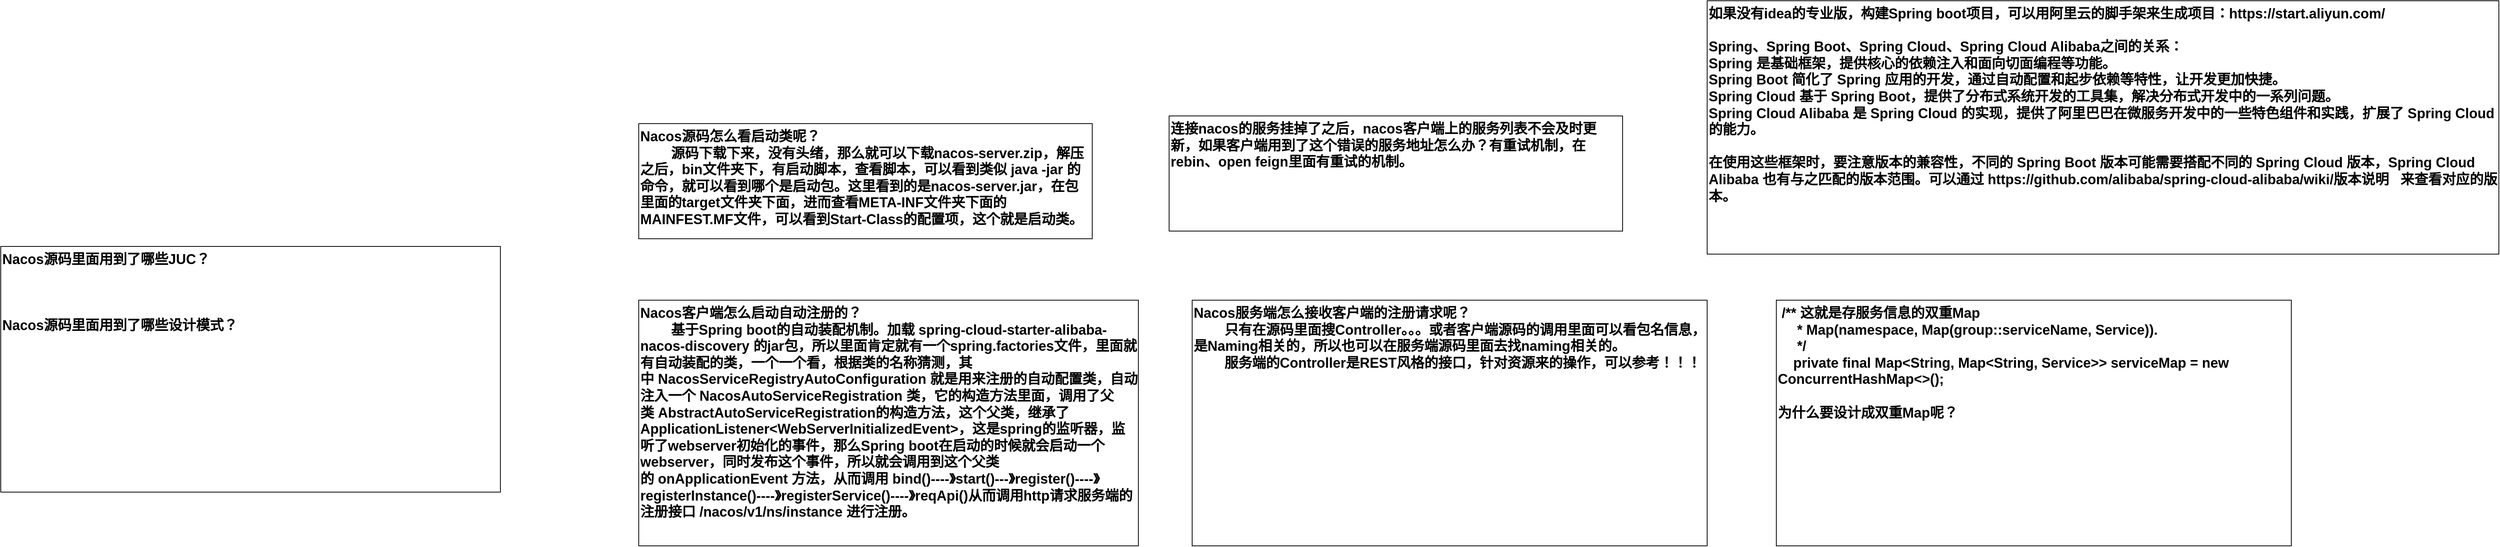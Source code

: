 <mxfile version="26.0.6">
  <diagram name="第 1 页" id="EoKzsfYvX2hHvfft86sc">
    <mxGraphModel dx="4044" dy="2412" grid="1" gridSize="10" guides="1" tooltips="1" connect="1" arrows="1" fold="1" page="1" pageScale="1" pageWidth="827" pageHeight="1169" math="0" shadow="0">
      <root>
        <mxCell id="0" />
        <mxCell id="1" parent="0" />
        <mxCell id="t9MxABzWcRTLGMJupPC0-1" value="Nacos源码怎么看启动类呢？&lt;div&gt;&lt;span style=&quot;white-space: pre;&quot;&gt;&#x9;&lt;/span&gt;源码下载下来，没有头绪，那么就可以下载nacos-server.zip，解压之后，bin文件夹下，有启动脚本，查看脚本，可以看到类似 java -jar 的命令，就可以看到哪个是启动包。这里看到的是nacos-server.jar，在包里面的target文件夹下面，进而查看META-INF文件夹下面的MAINFEST.MF文件，可以看到Start-Class的配置项，这个就是启动类。&lt;br&gt;&lt;/div&gt;" style="rounded=0;whiteSpace=wrap;html=1;fontSize=18;fontStyle=1;verticalAlign=top;align=left;" vertex="1" parent="1">
          <mxGeometry y="50" width="590" height="150" as="geometry" />
        </mxCell>
        <mxCell id="t9MxABzWcRTLGMJupPC0-2" value="连接nacos的服务挂掉了之后，nacos客户端上的服务列表不会及时更新，如果客户端用到了这个错误的服务地址怎么办？有重试机制，在rebin、open feign里面有重试的机制。" style="rounded=0;whiteSpace=wrap;html=1;fontSize=18;fontStyle=1;verticalAlign=top;align=left;" vertex="1" parent="1">
          <mxGeometry x="690" y="40" width="590" height="150" as="geometry" />
        </mxCell>
        <mxCell id="t9MxABzWcRTLGMJupPC0-3" value="如果没有idea的专业版，构建Spring boot项目，可以用阿里云的脚手架来生成项目：https://start.aliyun.com/&lt;div&gt;&lt;br&gt;&lt;/div&gt;&lt;div&gt;Spring、Spring Boot、Spring Cloud、Spring Cloud Alibaba之间的关系：&lt;/div&gt;&lt;div&gt;&lt;div&gt;Spring 是基础框架，提供核心的依赖注入和面向切面编程等功能。&lt;/div&gt;&lt;div&gt;Spring Boot 简化了 Spring 应用的开发，通过自动配置和起步依赖等特性，让开发更加快捷。&lt;/div&gt;&lt;div&gt;Spring Cloud 基于 Spring Boot，提供了分布式系统开发的工具集，解决分布式开发中的一系列问题。&lt;/div&gt;&lt;div&gt;Spring Cloud Alibaba 是 Spring Cloud 的实现，提供了阿里巴巴在微服务开发中的一些特色组件和实践，扩展了 Spring Cloud 的能力。&lt;/div&gt;&lt;div&gt;&lt;br&gt;&lt;/div&gt;&lt;div&gt;在使用这些框架时，要注意版本的兼容性，不同的 Spring Boot 版本可能需要搭配不同的 Spring Cloud 版本，Spring Cloud Alibaba 也有与之匹配的版本范围。可以通过&amp;nbsp;https://github.com/alibaba/spring-cloud-alibaba/wiki/版本说明&amp;nbsp; &amp;nbsp;来查看对应的版本。&lt;/div&gt;&lt;/div&gt;" style="rounded=0;whiteSpace=wrap;html=1;fontSize=18;fontStyle=1;verticalAlign=top;align=left;" vertex="1" parent="1">
          <mxGeometry x="1390" y="-110" width="1030" height="330" as="geometry" />
        </mxCell>
        <mxCell id="t9MxABzWcRTLGMJupPC0-4" value="Nacos客户端怎么启动自动注册的？&lt;div&gt;&lt;span style=&quot;white-space: pre;&quot;&gt;&#x9;&lt;/span&gt;基于Spring boot的自动装配机制。加载&amp;nbsp;spring-cloud-starter-alibaba-nacos-discovery 的jar包，所以里面肯定就有一个spring.factories文件，里面就有自动装配的类，一个一个看，根据类的名称猜测，其中&amp;nbsp;NacosServiceRegistryAutoConfiguration 就是用来注册的自动配置类，自动注入一个&amp;nbsp;NacosAutoServiceRegistration 类，它的构造方法里面，调用了父类&amp;nbsp;AbstractAutoServiceRegistration的构造方法，这个父类，继承了ApplicationListener&amp;lt;WebServerInitializedEvent&amp;gt;，这是spring的监听器，监听了webserver初始化的事件，那么Spring boot在启动的时候就会启动一个webserver，同时发布这个事件，所以就会调用到这个父类的&amp;nbsp;onApplicationEvent 方法，从而调用 bind()----》start()---》register()----》registerInstance()----》registerService()----》reqApi()从而调用http请求服务端的注册接口 /nacos/v1/ns/instance 进行注册。&lt;br&gt;&lt;/div&gt;" style="rounded=0;whiteSpace=wrap;html=1;fontSize=18;fontStyle=1;verticalAlign=top;align=left;" vertex="1" parent="1">
          <mxGeometry y="280" width="650" height="320" as="geometry" />
        </mxCell>
        <mxCell id="t9MxABzWcRTLGMJupPC0-5" value="Nacos服务端怎么接收客户端的注册请求呢？&lt;div&gt;&lt;span style=&quot;white-space: pre;&quot;&gt;&#x9;&lt;/span&gt;只有在源码里面搜Controller。。。或者客户端源码的调用里面可以看包名信息，是Naming相关的，所以也可以在服务端源码里面去找naming相关的。&lt;br&gt;&lt;/div&gt;&lt;div&gt;&lt;span style=&quot;white-space: pre;&quot;&gt;&#x9;&lt;/span&gt;服务端的Controller是REST风格的接口，针对资源来的操作，可以参考！！！&lt;br&gt;&lt;/div&gt;" style="rounded=0;whiteSpace=wrap;html=1;fontSize=18;fontStyle=1;verticalAlign=top;align=left;" vertex="1" parent="1">
          <mxGeometry x="720" y="280" width="670" height="320" as="geometry" />
        </mxCell>
        <mxCell id="t9MxABzWcRTLGMJupPC0-6" value="&lt;div&gt;&lt;div&gt;&amp;nbsp;/** 这就是存服务信息的双重Map&lt;/div&gt;&lt;div&gt;&amp;nbsp; &amp;nbsp; &amp;nbsp;* Map(namespace, Map(group::serviceName, Service)).&lt;/div&gt;&lt;div&gt;&amp;nbsp; &amp;nbsp; &amp;nbsp;*/&lt;/div&gt;&lt;div&gt;&amp;nbsp; &amp;nbsp; private final Map&amp;lt;String, Map&amp;lt;String, Service&amp;gt;&amp;gt; serviceMap = new ConcurrentHashMap&amp;lt;&amp;gt;();&lt;/div&gt;&lt;/div&gt;&lt;div&gt;&lt;br&gt;&lt;/div&gt;&lt;div&gt;为什么要设计成双重Map呢？&lt;/div&gt;" style="rounded=0;whiteSpace=wrap;html=1;fontSize=18;fontStyle=1;verticalAlign=top;align=left;" vertex="1" parent="1">
          <mxGeometry x="1480" y="280" width="670" height="320" as="geometry" />
        </mxCell>
        <mxCell id="t9MxABzWcRTLGMJupPC0-7" value="Nacos源码里面用到了哪些JUC？&lt;div&gt;&lt;br&gt;&lt;/div&gt;&lt;div&gt;&lt;br&gt;&lt;/div&gt;&lt;div&gt;&lt;br&gt;&lt;/div&gt;&lt;div&gt;Nacos源码里面用到了哪些设计模式？&lt;/div&gt;" style="rounded=0;whiteSpace=wrap;html=1;fontSize=18;fontStyle=1;verticalAlign=top;align=left;" vertex="1" parent="1">
          <mxGeometry x="-830" y="210" width="650" height="320" as="geometry" />
        </mxCell>
      </root>
    </mxGraphModel>
  </diagram>
</mxfile>
